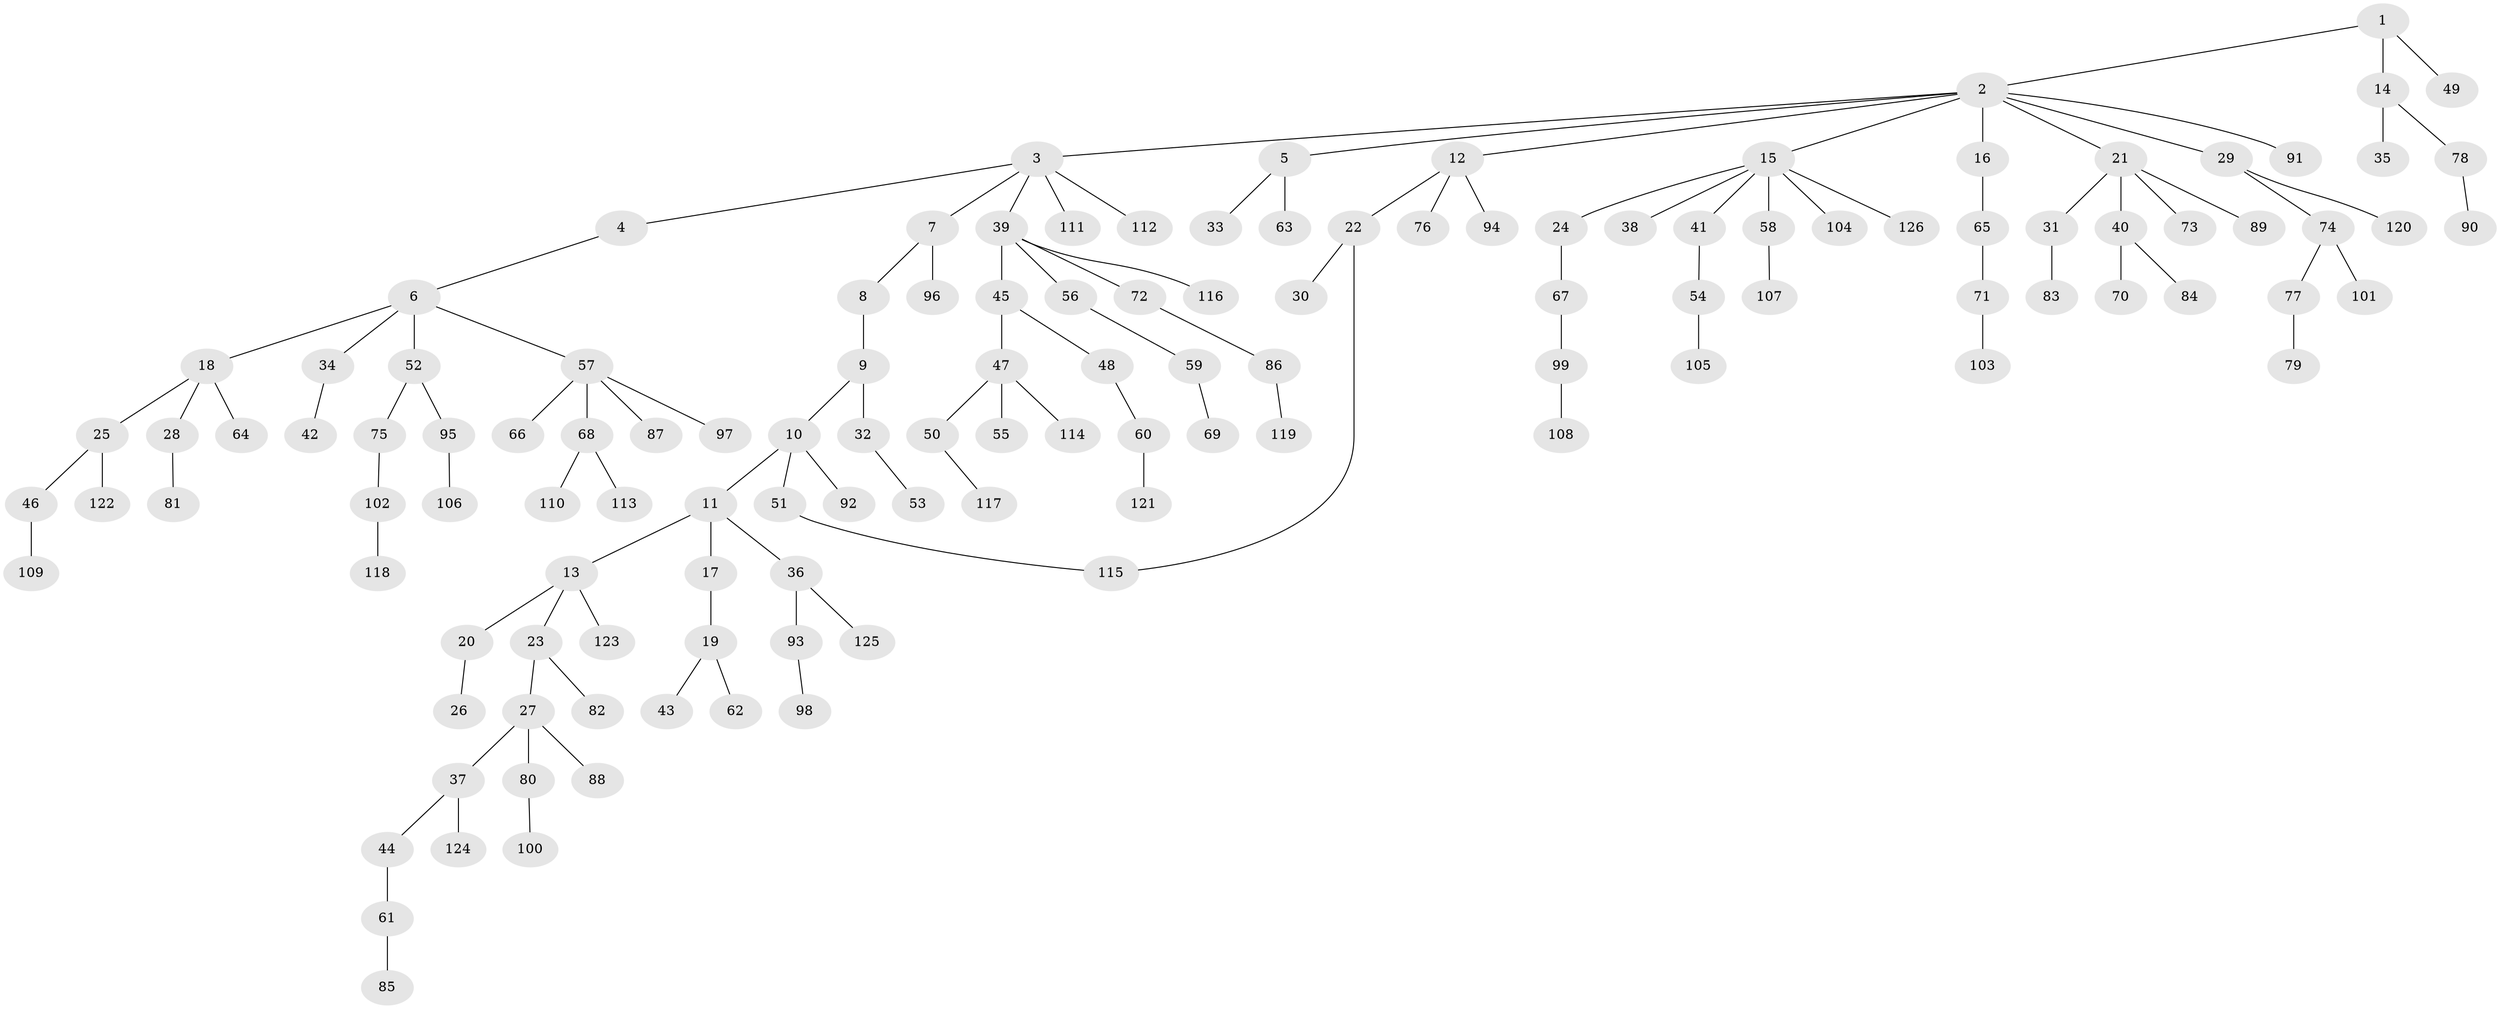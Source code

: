 // Generated by graph-tools (version 1.1) at 2025/10/02/27/25 16:10:55]
// undirected, 126 vertices, 126 edges
graph export_dot {
graph [start="1"]
  node [color=gray90,style=filled];
  1;
  2;
  3;
  4;
  5;
  6;
  7;
  8;
  9;
  10;
  11;
  12;
  13;
  14;
  15;
  16;
  17;
  18;
  19;
  20;
  21;
  22;
  23;
  24;
  25;
  26;
  27;
  28;
  29;
  30;
  31;
  32;
  33;
  34;
  35;
  36;
  37;
  38;
  39;
  40;
  41;
  42;
  43;
  44;
  45;
  46;
  47;
  48;
  49;
  50;
  51;
  52;
  53;
  54;
  55;
  56;
  57;
  58;
  59;
  60;
  61;
  62;
  63;
  64;
  65;
  66;
  67;
  68;
  69;
  70;
  71;
  72;
  73;
  74;
  75;
  76;
  77;
  78;
  79;
  80;
  81;
  82;
  83;
  84;
  85;
  86;
  87;
  88;
  89;
  90;
  91;
  92;
  93;
  94;
  95;
  96;
  97;
  98;
  99;
  100;
  101;
  102;
  103;
  104;
  105;
  106;
  107;
  108;
  109;
  110;
  111;
  112;
  113;
  114;
  115;
  116;
  117;
  118;
  119;
  120;
  121;
  122;
  123;
  124;
  125;
  126;
  1 -- 2;
  1 -- 14;
  1 -- 49;
  2 -- 3;
  2 -- 5;
  2 -- 12;
  2 -- 15;
  2 -- 16;
  2 -- 21;
  2 -- 29;
  2 -- 91;
  3 -- 4;
  3 -- 7;
  3 -- 39;
  3 -- 111;
  3 -- 112;
  4 -- 6;
  5 -- 33;
  5 -- 63;
  6 -- 18;
  6 -- 34;
  6 -- 52;
  6 -- 57;
  7 -- 8;
  7 -- 96;
  8 -- 9;
  9 -- 10;
  9 -- 32;
  10 -- 11;
  10 -- 51;
  10 -- 92;
  11 -- 13;
  11 -- 17;
  11 -- 36;
  12 -- 22;
  12 -- 76;
  12 -- 94;
  13 -- 20;
  13 -- 23;
  13 -- 123;
  14 -- 35;
  14 -- 78;
  15 -- 24;
  15 -- 38;
  15 -- 41;
  15 -- 58;
  15 -- 104;
  15 -- 126;
  16 -- 65;
  17 -- 19;
  18 -- 25;
  18 -- 28;
  18 -- 64;
  19 -- 43;
  19 -- 62;
  20 -- 26;
  21 -- 31;
  21 -- 40;
  21 -- 73;
  21 -- 89;
  22 -- 30;
  22 -- 115;
  23 -- 27;
  23 -- 82;
  24 -- 67;
  25 -- 46;
  25 -- 122;
  27 -- 37;
  27 -- 80;
  27 -- 88;
  28 -- 81;
  29 -- 74;
  29 -- 120;
  31 -- 83;
  32 -- 53;
  34 -- 42;
  36 -- 93;
  36 -- 125;
  37 -- 44;
  37 -- 124;
  39 -- 45;
  39 -- 56;
  39 -- 72;
  39 -- 116;
  40 -- 70;
  40 -- 84;
  41 -- 54;
  44 -- 61;
  45 -- 47;
  45 -- 48;
  46 -- 109;
  47 -- 50;
  47 -- 55;
  47 -- 114;
  48 -- 60;
  50 -- 117;
  51 -- 115;
  52 -- 75;
  52 -- 95;
  54 -- 105;
  56 -- 59;
  57 -- 66;
  57 -- 68;
  57 -- 87;
  57 -- 97;
  58 -- 107;
  59 -- 69;
  60 -- 121;
  61 -- 85;
  65 -- 71;
  67 -- 99;
  68 -- 110;
  68 -- 113;
  71 -- 103;
  72 -- 86;
  74 -- 77;
  74 -- 101;
  75 -- 102;
  77 -- 79;
  78 -- 90;
  80 -- 100;
  86 -- 119;
  93 -- 98;
  95 -- 106;
  99 -- 108;
  102 -- 118;
}
